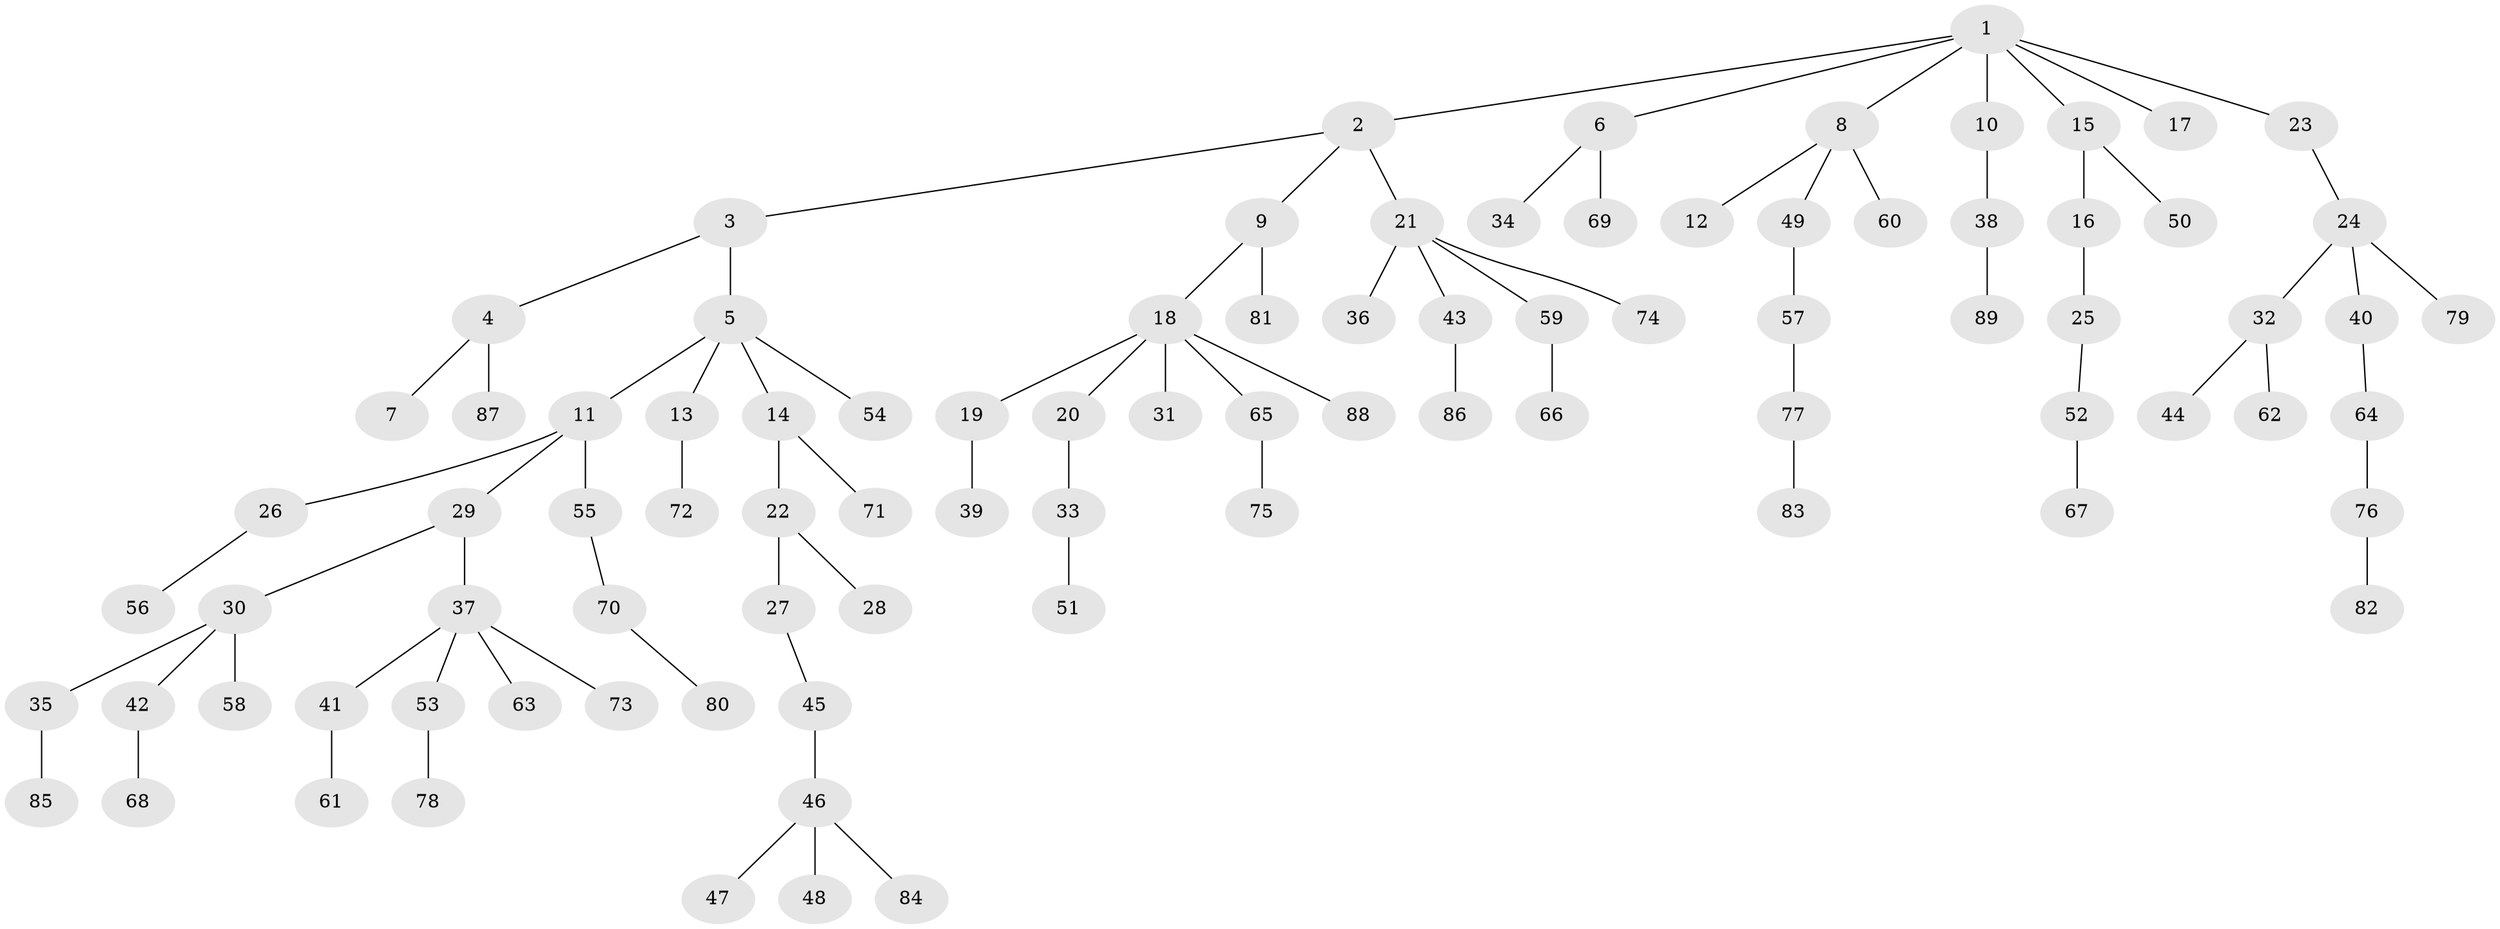 // coarse degree distribution, {6: 0.018518518518518517, 4: 0.09259259259259259, 3: 0.09259259259259259, 1: 0.4444444444444444, 2: 0.3333333333333333, 5: 0.018518518518518517}
// Generated by graph-tools (version 1.1) at 2025/52/03/04/25 22:52:00]
// undirected, 89 vertices, 88 edges
graph export_dot {
  node [color=gray90,style=filled];
  1;
  2;
  3;
  4;
  5;
  6;
  7;
  8;
  9;
  10;
  11;
  12;
  13;
  14;
  15;
  16;
  17;
  18;
  19;
  20;
  21;
  22;
  23;
  24;
  25;
  26;
  27;
  28;
  29;
  30;
  31;
  32;
  33;
  34;
  35;
  36;
  37;
  38;
  39;
  40;
  41;
  42;
  43;
  44;
  45;
  46;
  47;
  48;
  49;
  50;
  51;
  52;
  53;
  54;
  55;
  56;
  57;
  58;
  59;
  60;
  61;
  62;
  63;
  64;
  65;
  66;
  67;
  68;
  69;
  70;
  71;
  72;
  73;
  74;
  75;
  76;
  77;
  78;
  79;
  80;
  81;
  82;
  83;
  84;
  85;
  86;
  87;
  88;
  89;
  1 -- 2;
  1 -- 6;
  1 -- 8;
  1 -- 10;
  1 -- 15;
  1 -- 17;
  1 -- 23;
  2 -- 3;
  2 -- 9;
  2 -- 21;
  3 -- 4;
  3 -- 5;
  4 -- 7;
  4 -- 87;
  5 -- 11;
  5 -- 13;
  5 -- 14;
  5 -- 54;
  6 -- 34;
  6 -- 69;
  8 -- 12;
  8 -- 49;
  8 -- 60;
  9 -- 18;
  9 -- 81;
  10 -- 38;
  11 -- 26;
  11 -- 29;
  11 -- 55;
  13 -- 72;
  14 -- 22;
  14 -- 71;
  15 -- 16;
  15 -- 50;
  16 -- 25;
  18 -- 19;
  18 -- 20;
  18 -- 31;
  18 -- 65;
  18 -- 88;
  19 -- 39;
  20 -- 33;
  21 -- 36;
  21 -- 43;
  21 -- 59;
  21 -- 74;
  22 -- 27;
  22 -- 28;
  23 -- 24;
  24 -- 32;
  24 -- 40;
  24 -- 79;
  25 -- 52;
  26 -- 56;
  27 -- 45;
  29 -- 30;
  29 -- 37;
  30 -- 35;
  30 -- 42;
  30 -- 58;
  32 -- 44;
  32 -- 62;
  33 -- 51;
  35 -- 85;
  37 -- 41;
  37 -- 53;
  37 -- 63;
  37 -- 73;
  38 -- 89;
  40 -- 64;
  41 -- 61;
  42 -- 68;
  43 -- 86;
  45 -- 46;
  46 -- 47;
  46 -- 48;
  46 -- 84;
  49 -- 57;
  52 -- 67;
  53 -- 78;
  55 -- 70;
  57 -- 77;
  59 -- 66;
  64 -- 76;
  65 -- 75;
  70 -- 80;
  76 -- 82;
  77 -- 83;
}
